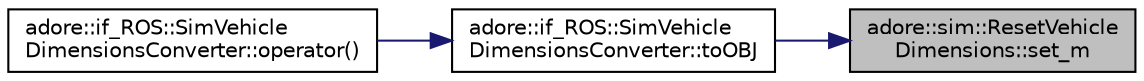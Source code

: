 digraph "adore::sim::ResetVehicleDimensions::set_m"
{
 // LATEX_PDF_SIZE
  edge [fontname="Helvetica",fontsize="10",labelfontname="Helvetica",labelfontsize="10"];
  node [fontname="Helvetica",fontsize="10",shape=record];
  rankdir="RL";
  Node1 [label="adore::sim::ResetVehicle\lDimensions::set_m",height=0.2,width=0.4,color="black", fillcolor="grey75", style="filled", fontcolor="black",tooltip=" "];
  Node1 -> Node2 [dir="back",color="midnightblue",fontsize="10",style="solid",fontname="Helvetica"];
  Node2 [label="adore::if_ROS::SimVehicle\lDimensionsConverter::toOBJ",height=0.2,width=0.4,color="black", fillcolor="white", style="filled",URL="$structadore_1_1if__ROS_1_1SimVehicleDimensionsConverter.html#a6ab9d292afbde9dd8f37b63d44d078b9",tooltip=" "];
  Node2 -> Node3 [dir="back",color="midnightblue",fontsize="10",style="solid",fontname="Helvetica"];
  Node3 [label="adore::if_ROS::SimVehicle\lDimensionsConverter::operator()",height=0.2,width=0.4,color="black", fillcolor="white", style="filled",URL="$structadore_1_1if__ROS_1_1SimVehicleDimensionsConverter.html#aed5b5d28a16580accd18cb667786ae8c",tooltip=" "];
}
